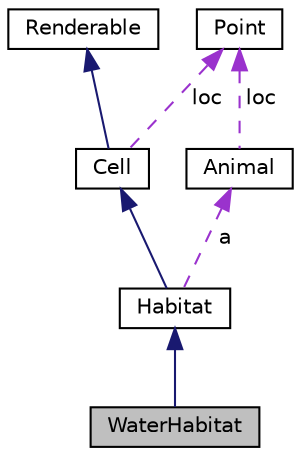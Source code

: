 digraph "WaterHabitat"
{
  edge [fontname="Helvetica",fontsize="10",labelfontname="Helvetica",labelfontsize="10"];
  node [fontname="Helvetica",fontsize="10",shape=record];
  Node1 [label="WaterHabitat",height=0.2,width=0.4,color="black", fillcolor="grey75", style="filled", fontcolor="black"];
  Node2 -> Node1 [dir="back",color="midnightblue",fontsize="10",style="solid",fontname="Helvetica"];
  Node2 [label="Habitat",height=0.2,width=0.4,color="black", fillcolor="white", style="filled",URL="$classHabitat.html"];
  Node3 -> Node2 [dir="back",color="midnightblue",fontsize="10",style="solid",fontname="Helvetica"];
  Node3 [label="Cell",height=0.2,width=0.4,color="black", fillcolor="white", style="filled",URL="$classCell.html"];
  Node4 -> Node3 [dir="back",color="midnightblue",fontsize="10",style="solid",fontname="Helvetica"];
  Node4 [label="Renderable",height=0.2,width=0.4,color="black", fillcolor="white", style="filled",URL="$classRenderable.html"];
  Node5 -> Node3 [dir="back",color="darkorchid3",fontsize="10",style="dashed",label=" loc" ,fontname="Helvetica"];
  Node5 [label="Point",height=0.2,width=0.4,color="black", fillcolor="white", style="filled",URL="$classPoint.html"];
  Node6 -> Node2 [dir="back",color="darkorchid3",fontsize="10",style="dashed",label=" a" ,fontname="Helvetica"];
  Node6 [label="Animal",height=0.2,width=0.4,color="black", fillcolor="white", style="filled",URL="$classAnimal.html"];
  Node5 -> Node6 [dir="back",color="darkorchid3",fontsize="10",style="dashed",label=" loc" ,fontname="Helvetica"];
}
